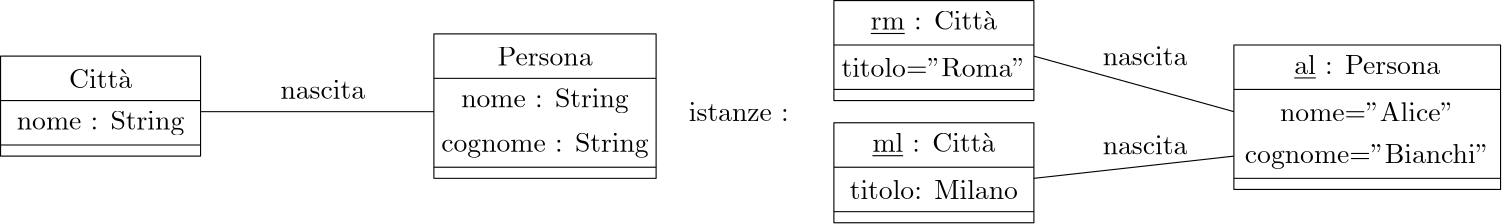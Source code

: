 <?xml version="1.0"?>
<!DOCTYPE ipe SYSTEM "ipe.dtd">
<ipe version="70218" creator="Ipe 7.2.28">
<info created="D:20240303191455" modified="D:20240303191555"/>
<ipestyle name="basic">
<symbol name="arrow/arc(spx)">
<path stroke="sym-stroke" fill="sym-stroke" pen="sym-pen">
0 0 m
-1 0.333 l
-1 -0.333 l
h
</path>
</symbol>
<symbol name="arrow/farc(spx)">
<path stroke="sym-stroke" fill="white" pen="sym-pen">
0 0 m
-1 0.333 l
-1 -0.333 l
h
</path>
</symbol>
<symbol name="arrow/ptarc(spx)">
<path stroke="sym-stroke" fill="sym-stroke" pen="sym-pen">
0 0 m
-1 0.333 l
-0.8 0 l
-1 -0.333 l
h
</path>
</symbol>
<symbol name="arrow/fptarc(spx)">
<path stroke="sym-stroke" fill="white" pen="sym-pen">
0 0 m
-1 0.333 l
-0.8 0 l
-1 -0.333 l
h
</path>
</symbol>
<symbol name="mark/circle(sx)" transformations="translations">
<path fill="sym-stroke">
0.6 0 0 0.6 0 0 e
0.4 0 0 0.4 0 0 e
</path>
</symbol>
<symbol name="mark/disk(sx)" transformations="translations">
<path fill="sym-stroke">
0.6 0 0 0.6 0 0 e
</path>
</symbol>
<symbol name="mark/fdisk(sfx)" transformations="translations">
<group>
<path fill="sym-fill">
0.5 0 0 0.5 0 0 e
</path>
<path fill="sym-stroke" fillrule="eofill">
0.6 0 0 0.6 0 0 e
0.4 0 0 0.4 0 0 e
</path>
</group>
</symbol>
<symbol name="mark/box(sx)" transformations="translations">
<path fill="sym-stroke" fillrule="eofill">
-0.6 -0.6 m
0.6 -0.6 l
0.6 0.6 l
-0.6 0.6 l
h
-0.4 -0.4 m
0.4 -0.4 l
0.4 0.4 l
-0.4 0.4 l
h
</path>
</symbol>
<symbol name="mark/square(sx)" transformations="translations">
<path fill="sym-stroke">
-0.6 -0.6 m
0.6 -0.6 l
0.6 0.6 l
-0.6 0.6 l
h
</path>
</symbol>
<symbol name="mark/fsquare(sfx)" transformations="translations">
<group>
<path fill="sym-fill">
-0.5 -0.5 m
0.5 -0.5 l
0.5 0.5 l
-0.5 0.5 l
h
</path>
<path fill="sym-stroke" fillrule="eofill">
-0.6 -0.6 m
0.6 -0.6 l
0.6 0.6 l
-0.6 0.6 l
h
-0.4 -0.4 m
0.4 -0.4 l
0.4 0.4 l
-0.4 0.4 l
h
</path>
</group>
</symbol>
<symbol name="mark/cross(sx)" transformations="translations">
<group>
<path fill="sym-stroke">
-0.43 -0.57 m
0.57 0.43 l
0.43 0.57 l
-0.57 -0.43 l
h
</path>
<path fill="sym-stroke">
-0.43 0.57 m
0.57 -0.43 l
0.43 -0.57 l
-0.57 0.43 l
h
</path>
</group>
</symbol>
<symbol name="arrow/fnormal(spx)">
<path stroke="sym-stroke" fill="white" pen="sym-pen">
0 0 m
-1 0.333 l
-1 -0.333 l
h
</path>
</symbol>
<symbol name="arrow/pointed(spx)">
<path stroke="sym-stroke" fill="sym-stroke" pen="sym-pen">
0 0 m
-1 0.333 l
-0.8 0 l
-1 -0.333 l
h
</path>
</symbol>
<symbol name="arrow/fpointed(spx)">
<path stroke="sym-stroke" fill="white" pen="sym-pen">
0 0 m
-1 0.333 l
-0.8 0 l
-1 -0.333 l
h
</path>
</symbol>
<symbol name="arrow/linear(spx)">
<path stroke="sym-stroke" pen="sym-pen">
-1 0.333 m
0 0 l
-1 -0.333 l
</path>
</symbol>
<symbol name="arrow/fdouble(spx)">
<path stroke="sym-stroke" fill="white" pen="sym-pen">
0 0 m
-1 0.333 l
-1 -0.333 l
h
-1 0 m
-2 0.333 l
-2 -0.333 l
h
</path>
</symbol>
<symbol name="arrow/double(spx)">
<path stroke="sym-stroke" fill="sym-stroke" pen="sym-pen">
0 0 m
-1 0.333 l
-1 -0.333 l
h
-1 0 m
-2 0.333 l
-2 -0.333 l
h
</path>
</symbol>
<symbol name="arrow/mid-normal(spx)">
<path stroke="sym-stroke" fill="sym-stroke" pen="sym-pen">
0.5 0 m
-0.5 0.333 l
-0.5 -0.333 l
h
</path>
</symbol>
<symbol name="arrow/mid-fnormal(spx)">
<path stroke="sym-stroke" fill="white" pen="sym-pen">
0.5 0 m
-0.5 0.333 l
-0.5 -0.333 l
h
</path>
</symbol>
<symbol name="arrow/mid-pointed(spx)">
<path stroke="sym-stroke" fill="sym-stroke" pen="sym-pen">
0.5 0 m
-0.5 0.333 l
-0.3 0 l
-0.5 -0.333 l
h
</path>
</symbol>
<symbol name="arrow/mid-fpointed(spx)">
<path stroke="sym-stroke" fill="white" pen="sym-pen">
0.5 0 m
-0.5 0.333 l
-0.3 0 l
-0.5 -0.333 l
h
</path>
</symbol>
<symbol name="arrow/mid-double(spx)">
<path stroke="sym-stroke" fill="sym-stroke" pen="sym-pen">
1 0 m
0 0.333 l
0 -0.333 l
h
0 0 m
-1 0.333 l
-1 -0.333 l
h
</path>
</symbol>
<symbol name="arrow/mid-fdouble(spx)">
<path stroke="sym-stroke" fill="white" pen="sym-pen">
1 0 m
0 0.333 l
0 -0.333 l
h
0 0 m
-1 0.333 l
-1 -0.333 l
h
</path>
</symbol>
<anglesize name="22.5 deg" value="22.5"/>
<anglesize name="30 deg" value="30"/>
<anglesize name="45 deg" value="45"/>
<anglesize name="60 deg" value="60"/>
<anglesize name="90 deg" value="90"/>
<arrowsize name="large" value="10"/>
<arrowsize name="small" value="5"/>
<arrowsize name="tiny" value="3"/>
<color name="blue" value="0 0 1"/>
<color name="brown" value="0.647 0.165 0.165"/>
<color name="darkblue" value="0 0 0.545"/>
<color name="darkcyan" value="0 0.545 0.545"/>
<color name="darkgray" value="0.663"/>
<color name="darkgreen" value="0 0.392 0"/>
<color name="darkmagenta" value="0.545 0 0.545"/>
<color name="darkorange" value="1 0.549 0"/>
<color name="darkred" value="0.545 0 0"/>
<color name="gold" value="1 0.843 0"/>
<color name="gray" value="0.745"/>
<color name="green" value="0 1 0"/>
<color name="lightblue" value="0.678 0.847 0.902"/>
<color name="lightcyan" value="0.878 1 1"/>
<color name="lightgray" value="0.827"/>
<color name="lightgreen" value="0.565 0.933 0.565"/>
<color name="lightyellow" value="1 1 0.878"/>
<color name="navy" value="0 0 0.502"/>
<color name="orange" value="1 0.647 0"/>
<color name="pink" value="1 0.753 0.796"/>
<color name="purple" value="0.627 0.125 0.941"/>
<color name="red" value="1 0 0"/>
<color name="seagreen" value="0.18 0.545 0.341"/>
<color name="turquoise" value="0.251 0.878 0.816"/>
<color name="violet" value="0.933 0.51 0.933"/>
<color name="yellow" value="1 1 0"/>
<dashstyle name="dash dot dotted" value="[4 2 1 2 1 2] 0"/>
<dashstyle name="dash dotted" value="[4 2 1 2] 0"/>
<dashstyle name="dashed" value="[4] 0"/>
<dashstyle name="dotted" value="[1 3] 0"/>
<gridsize name="10 pts (~3.5 mm)" value="10"/>
<gridsize name="14 pts (~5 mm)" value="14"/>
<gridsize name="16 pts (~6 mm)" value="16"/>
<gridsize name="20 pts (~7 mm)" value="20"/>
<gridsize name="28 pts (~10 mm)" value="28"/>
<gridsize name="32 pts (~12 mm)" value="32"/>
<gridsize name="4 pts" value="4"/>
<gridsize name="56 pts (~20 mm)" value="56"/>
<gridsize name="8 pts (~3 mm)" value="8"/>
<opacity name="10%" value="0.1"/>
<opacity name="30%" value="0.3"/>
<opacity name="50%" value="0.5"/>
<opacity name="75%" value="0.75"/>
<pen name="fat" value="1.2"/>
<pen name="heavier" value="0.8"/>
<pen name="ultrafat" value="2"/>
<symbolsize name="large" value="5"/>
<symbolsize name="small" value="2"/>
<symbolsize name="tiny" value="1.1"/>
<textsize name="Huge" value="\Huge"/>
<textsize name="LARGE" value="\LARGE"/>
<textsize name="Large" value="\Large"/>
<textsize name="footnote" value="\footnotesize"/>
<textsize name="huge" value="\huge"/>
<textsize name="large" value="\large"/>
<textsize name="script" value="\scriptsize"/>
<textsize name="small" value="\small"/>
<textsize name="tiny" value="\tiny"/>
<textstyle name="center" begin="\begin{center}" end="\end{center}"/>
<textstyle name="item" begin="\begin{itemize}\item{}" end="\end{itemize}"/>
<textstyle name="itemize" begin="\begin{itemize}" end="\end{itemize}"/>
<tiling name="falling" angle="-60" step="4" width="1"/>
<tiling name="rising" angle="30" step="4" width="1"/>
</ipestyle>
<page>
<layer name="alpha"/>
<view layers="alpha" active="alpha"/>
<text layer="alpha" matrix="1 0 0 1 -28 -100" transformations="translations" pos="192 720" stroke="black" type="label" width="22.693" height="6.918" depth="0" halign="center" valign="center">Città</text>
<text matrix="1 0 0 1 -28 -116" transformations="translations" pos="192 720" stroke="black" type="label" width="60.357" height="6.815" depth="1.93" halign="center" valign="center">nome : String</text>
<path matrix="1 0 0 1 -28 -100" stroke="black">
156 696 m
228 696 l
</path>
<path matrix="1 0 0 1 -28 -100" stroke="black">
156 712 m
228 712 l
</path>
<path matrix="1 0 0 1 -180 -100" stroke="black">
308 728 m
308 692 l
380 692 l
380 728 l
h
</path>
<text matrix="1 0 0 1 132 -92" transformations="translations" pos="192 720" stroke="black" type="label" width="34.26" height="6.808" depth="0" halign="center" valign="center">Persona</text>
<text matrix="1 0 0 1 132 -108" transformations="translations" pos="192 720" stroke="black" type="label" width="60.357" height="6.815" depth="1.93" halign="center" valign="center">nome : String</text>
<text matrix="1 0 0 1 132 -124" transformations="translations" pos="192 720" stroke="black" type="label" width="74.748" height="6.815" depth="1.93" halign="center" valign="center">cognome : String</text>
<path matrix="1 0 0 1 -208 4" stroke="black">
492 632 m
492 584 l
572 584 l
572 632 l
h
</path>
<path matrix="1 0 0 1 -208 4" stroke="black">
492 616 m
572 616 l
</path>
<path matrix="1 0 0 1 -208 4" stroke="black">
492 584 m
492 580 l
572 580 l
572 584 l
</path>
<path matrix="1 0 0 1 -208 0" stroke="black">
408 608 m
492 608 l
</path>
<text matrix="1 0 0 1 52 -104" transformations="translations" pos="192 720" stroke="black" type="label" width="30.497" height="6.654" depth="0" halign="center" valign="center">nascita</text>
<text matrix="1 0 0 1 272 -80" transformations="translations" pos="192 720" stroke="black" type="label" width="45.413" height="6.921" depth="1.99" halign="center" valign="center">\underline{rm} : Città</text>
<text matrix="1 0 0 1 272 -96" transformations="translations" pos="192 720" stroke="black" type="label" width="66.556" height="6.918" depth="0" halign="center" valign="center">titolo=&quot;Roma&quot;</text>
<path matrix="1 0 0 1 272 -80" stroke="black">
156 696 m
228 696 l
</path>
<path matrix="1 0 0 1 272 -80" stroke="black">
156 712 m
228 712 l
</path>
<path matrix="1 0 0 1 120 -80" stroke="black">
308 728 m
308 692 l
380 692 l
380 728 l
h
</path>
<text matrix="1 0 0 1 428 -96" transformations="translations" pos="192 720" stroke="black" type="label" width="52.525" height="6.921" depth="1.99" halign="center" valign="center">\underline{al} : Persona</text>
<text matrix="1 0 0 1 428 -112" transformations="translations" pos="192 720" stroke="black" type="label" width="62.82" height="6.918" depth="0" halign="center" valign="center">nome=&quot;Alice&quot;</text>
<text matrix="1 0 0 1 428 -128" transformations="translations" pos="192 720" stroke="black" type="label" width="88.142" height="6.926" depth="1.93" halign="center" valign="center">cognome=&quot;Bianchi&quot;</text>
<text matrix="1 0 0 1 272 -124" transformations="translations" pos="192 720" stroke="black" type="label" width="44.278" height="6.921" depth="1.99" halign="center" valign="center">\underline{ml} : Città</text>
<text matrix="1 0 0 1 272 -140" transformations="translations" pos="192 720" stroke="black" type="label" width="60.606" height="6.918" depth="0" halign="center" valign="center">titolo: Milano</text>
<path matrix="1 0 0 1 272 -124" stroke="black">
156 696 m
228 696 l
</path>
<path matrix="1 0 0 1 272 -124" stroke="black">
156 712 m
228 712 l
</path>
<path matrix="1 0 0 1 120 -124" stroke="black">
308 728 m
308 692 l
380 692 l
380 728 l
h
</path>
<path matrix="1 0 0 1 296 84" stroke="black">
276 548 m
276 496 l
372 496 l
372 548 l
h
</path>
<path matrix="1 0 0 1 296 84" stroke="black">
276 532 m
372 532 l
</path>
<path matrix="1 0 0 1 296 84" stroke="black">
276 500 m
372 500 l
</path>
<path matrix="1 0 0 1 300 108" stroke="black">
272 500 m
200 520 l
</path>
<path matrix="1 0 0 1 300 108" stroke="black">
272 484 m
200 476 l
</path>
<text matrix="1 0 0 1 348 -92" transformations="translations" pos="192 720" stroke="black" type="label" width="30.497" height="6.654" depth="0" halign="center" valign="center">nascita</text>
<text matrix="1 0 0 1 348 -124" transformations="translations" pos="192 720" stroke="black" type="label" width="30.497" height="6.654" depth="0" halign="center" valign="center">nascita</text>
<text matrix="1 0 0 1 204 -112" transformations="translations" pos="192 720" stroke="black" type="label" width="40.459" height="6.654" depth="0" halign="center" valign="center">istanze : </text>
</page>
</ipe>
